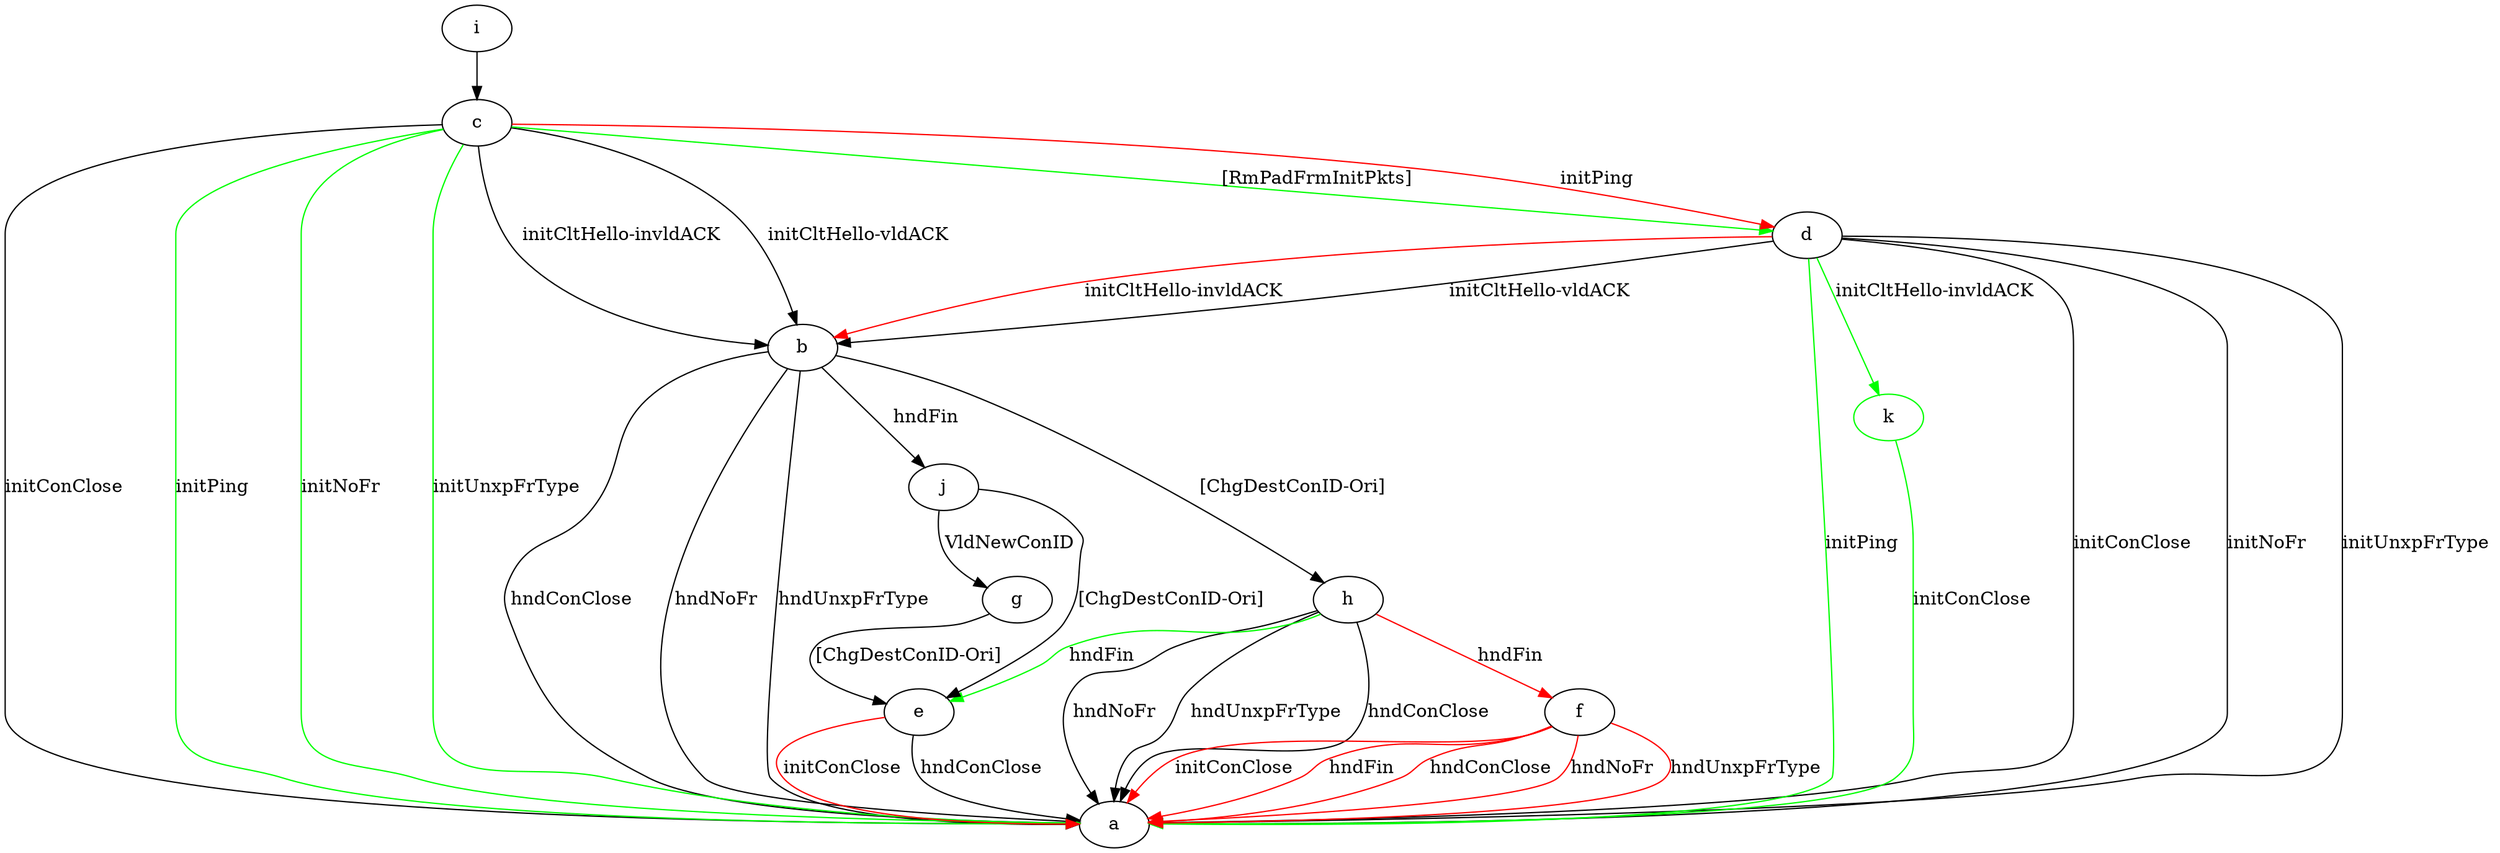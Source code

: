 digraph "" {
	b -> a	[key=0,
		label="hndConClose "];
	b -> a	[key=1,
		label="hndNoFr "];
	b -> a	[key=2,
		label="hndUnxpFrType "];
	b -> h	[key=0,
		label="[ChgDestConID-Ori] "];
	b -> j	[key=0,
		label="hndFin "];
	c -> a	[key=0,
		label="initConClose "];
	c -> a	[key=1,
		color=green,
		label="initPing "];
	c -> a	[key=2,
		color=green,
		label="initNoFr "];
	c -> a	[key=3,
		color=green,
		label="initUnxpFrType "];
	c -> b	[key=0,
		label="initCltHello-vldACK "];
	c -> b	[key=1,
		label="initCltHello-invldACK "];
	c -> d	[key=0,
		color=green,
		label="[RmPadFrmInitPkts] "];
	c -> d	[key=1,
		color=red,
		label="initPing "];
	d -> a	[key=0,
		label="initConClose "];
	d -> a	[key=1,
		label="initNoFr "];
	d -> a	[key=2,
		label="initUnxpFrType "];
	d -> a	[key=3,
		color=green,
		label="initPing "];
	d -> b	[key=0,
		label="initCltHello-vldACK "];
	d -> b	[key=1,
		color=red,
		label="initCltHello-invldACK "];
	k	[color=green];
	d -> k	[key=0,
		color=green,
		label="initCltHello-invldACK "];
	e -> a	[key=0,
		label="hndConClose "];
	e -> a	[key=1,
		color=red,
		label="initConClose "];
	f -> a	[key=0,
		color=red,
		label="initConClose "];
	f -> a	[key=1,
		color=red,
		label="hndFin "];
	f -> a	[key=2,
		color=red,
		label="hndConClose "];
	f -> a	[key=3,
		color=red,
		label="hndNoFr "];
	f -> a	[key=4,
		color=red,
		label="hndUnxpFrType "];
	g -> e	[key=0,
		label="[ChgDestConID-Ori] "];
	h -> a	[key=0,
		label="hndConClose "];
	h -> a	[key=1,
		label="hndNoFr "];
	h -> a	[key=2,
		label="hndUnxpFrType "];
	h -> e	[key=0,
		color=green,
		label="hndFin "];
	h -> f	[key=0,
		color=red,
		label="hndFin "];
	i -> c	[key=0];
	j -> e	[key=0,
		label="[ChgDestConID-Ori] "];
	j -> g	[key=0,
		label="VldNewConID "];
	k -> a	[key=0,
		color=green,
		label="initConClose "];
}
